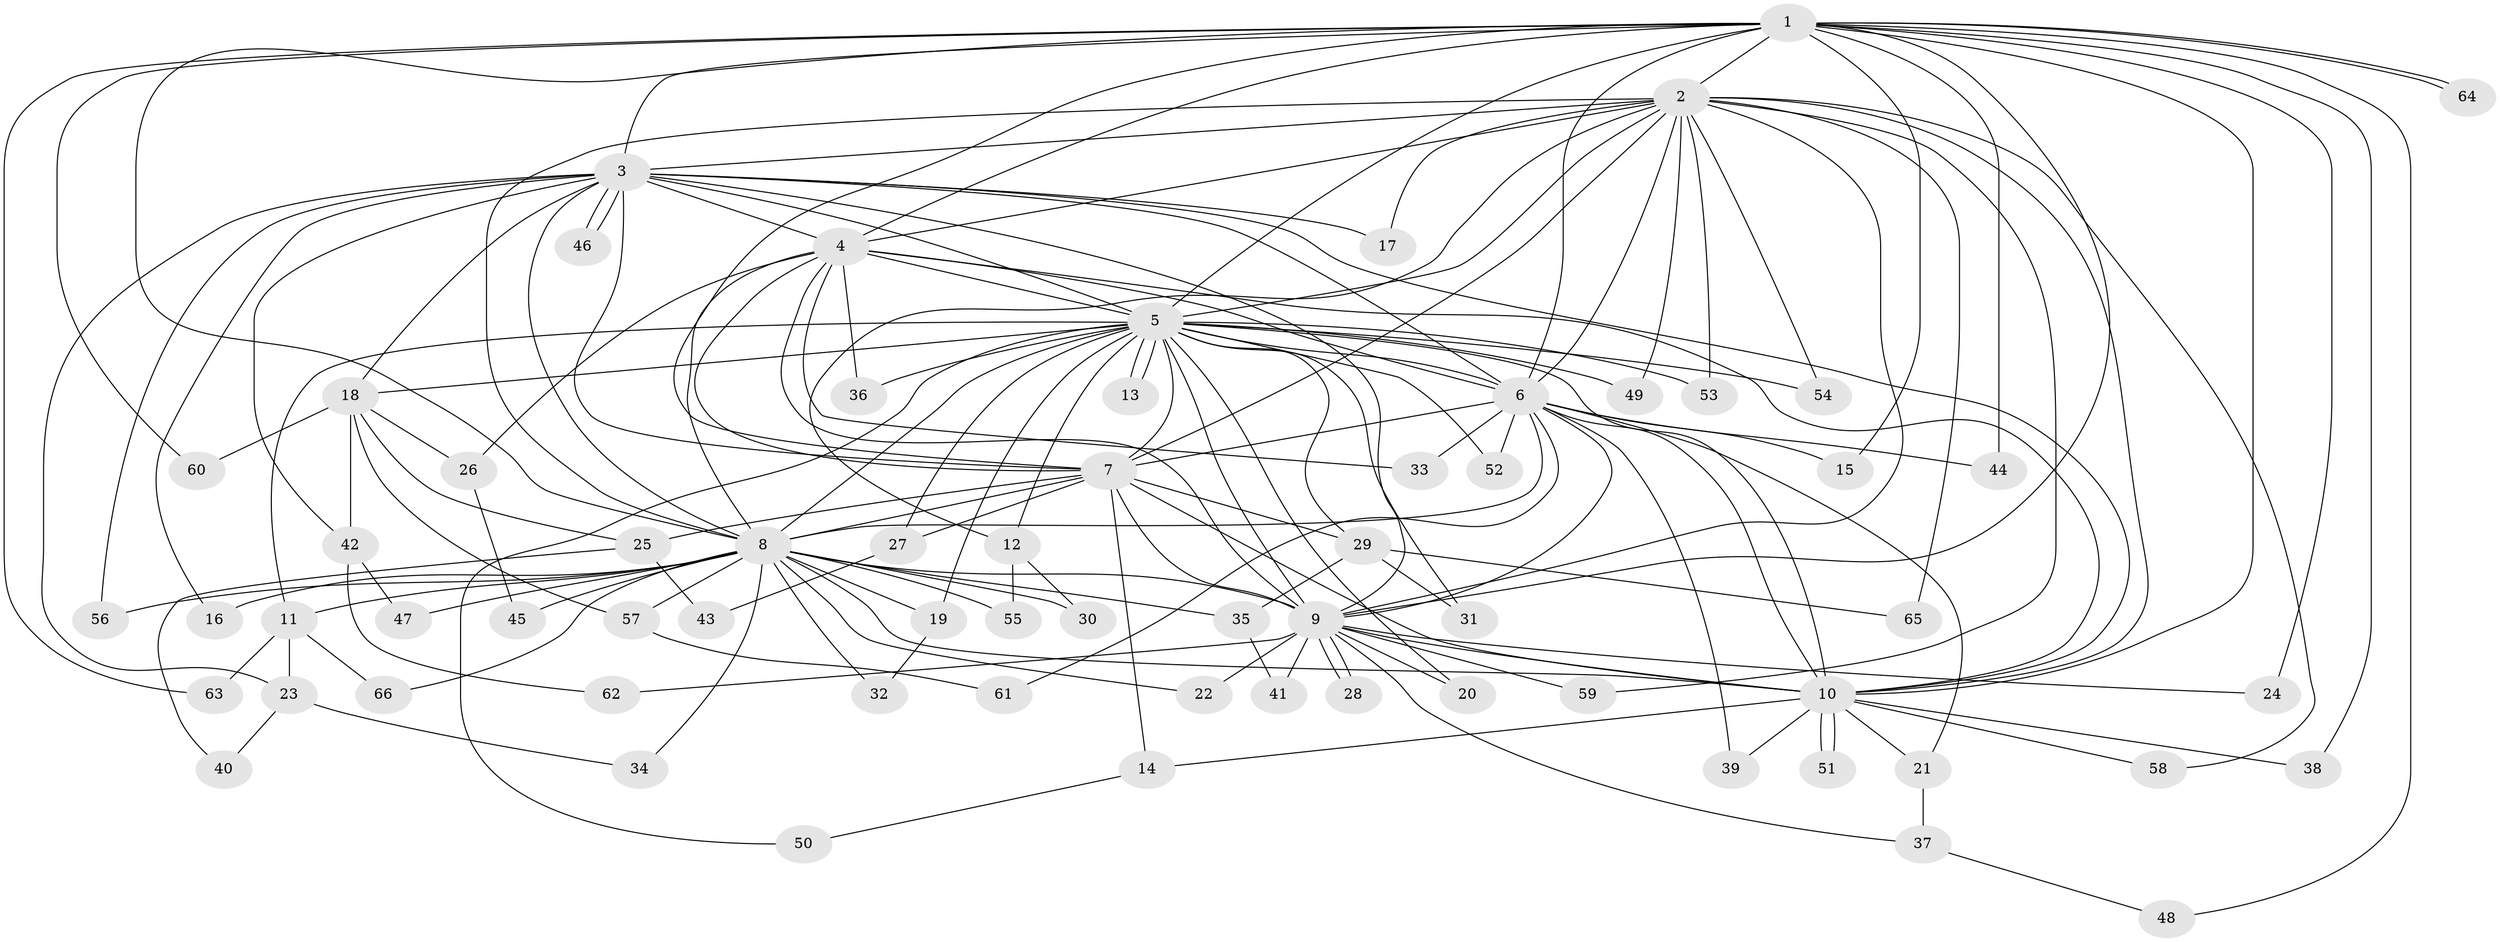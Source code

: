 // coarse degree distribution, {14: 0.06060606060606061, 17: 0.030303030303030304, 12: 0.030303030303030304, 9: 0.06060606060606061, 8: 0.030303030303030304, 11: 0.030303030303030304, 13: 0.030303030303030304, 4: 0.12121212121212122, 1: 0.15151515151515152, 6: 0.030303030303030304, 7: 0.030303030303030304, 2: 0.30303030303030304, 3: 0.06060606060606061, 5: 0.030303030303030304}
// Generated by graph-tools (version 1.1) at 2025/49/03/04/25 22:49:17]
// undirected, 66 vertices, 157 edges
graph export_dot {
  node [color=gray90,style=filled];
  1;
  2;
  3;
  4;
  5;
  6;
  7;
  8;
  9;
  10;
  11;
  12;
  13;
  14;
  15;
  16;
  17;
  18;
  19;
  20;
  21;
  22;
  23;
  24;
  25;
  26;
  27;
  28;
  29;
  30;
  31;
  32;
  33;
  34;
  35;
  36;
  37;
  38;
  39;
  40;
  41;
  42;
  43;
  44;
  45;
  46;
  47;
  48;
  49;
  50;
  51;
  52;
  53;
  54;
  55;
  56;
  57;
  58;
  59;
  60;
  61;
  62;
  63;
  64;
  65;
  66;
  1 -- 2;
  1 -- 3;
  1 -- 4;
  1 -- 5;
  1 -- 6;
  1 -- 7;
  1 -- 8;
  1 -- 9;
  1 -- 10;
  1 -- 15;
  1 -- 24;
  1 -- 38;
  1 -- 44;
  1 -- 48;
  1 -- 60;
  1 -- 63;
  1 -- 64;
  1 -- 64;
  2 -- 3;
  2 -- 4;
  2 -- 5;
  2 -- 6;
  2 -- 7;
  2 -- 8;
  2 -- 9;
  2 -- 10;
  2 -- 12;
  2 -- 17;
  2 -- 49;
  2 -- 53;
  2 -- 54;
  2 -- 58;
  2 -- 59;
  2 -- 65;
  3 -- 4;
  3 -- 5;
  3 -- 6;
  3 -- 7;
  3 -- 8;
  3 -- 9;
  3 -- 10;
  3 -- 16;
  3 -- 17;
  3 -- 18;
  3 -- 23;
  3 -- 42;
  3 -- 46;
  3 -- 46;
  3 -- 56;
  4 -- 5;
  4 -- 6;
  4 -- 7;
  4 -- 8;
  4 -- 9;
  4 -- 10;
  4 -- 26;
  4 -- 33;
  4 -- 36;
  5 -- 6;
  5 -- 7;
  5 -- 8;
  5 -- 9;
  5 -- 10;
  5 -- 11;
  5 -- 12;
  5 -- 13;
  5 -- 13;
  5 -- 18;
  5 -- 19;
  5 -- 20;
  5 -- 27;
  5 -- 29;
  5 -- 31;
  5 -- 36;
  5 -- 49;
  5 -- 50;
  5 -- 52;
  5 -- 53;
  5 -- 54;
  6 -- 7;
  6 -- 8;
  6 -- 9;
  6 -- 10;
  6 -- 15;
  6 -- 21;
  6 -- 33;
  6 -- 39;
  6 -- 44;
  6 -- 52;
  6 -- 61;
  7 -- 8;
  7 -- 9;
  7 -- 10;
  7 -- 14;
  7 -- 25;
  7 -- 27;
  7 -- 29;
  8 -- 9;
  8 -- 10;
  8 -- 11;
  8 -- 16;
  8 -- 19;
  8 -- 22;
  8 -- 30;
  8 -- 32;
  8 -- 34;
  8 -- 35;
  8 -- 45;
  8 -- 47;
  8 -- 55;
  8 -- 56;
  8 -- 57;
  8 -- 66;
  9 -- 10;
  9 -- 20;
  9 -- 22;
  9 -- 24;
  9 -- 28;
  9 -- 28;
  9 -- 37;
  9 -- 41;
  9 -- 59;
  9 -- 62;
  10 -- 14;
  10 -- 21;
  10 -- 38;
  10 -- 39;
  10 -- 51;
  10 -- 51;
  10 -- 58;
  11 -- 23;
  11 -- 63;
  11 -- 66;
  12 -- 30;
  12 -- 55;
  14 -- 50;
  18 -- 25;
  18 -- 26;
  18 -- 42;
  18 -- 57;
  18 -- 60;
  19 -- 32;
  21 -- 37;
  23 -- 34;
  23 -- 40;
  25 -- 40;
  25 -- 43;
  26 -- 45;
  27 -- 43;
  29 -- 31;
  29 -- 35;
  29 -- 65;
  35 -- 41;
  37 -- 48;
  42 -- 47;
  42 -- 62;
  57 -- 61;
}
